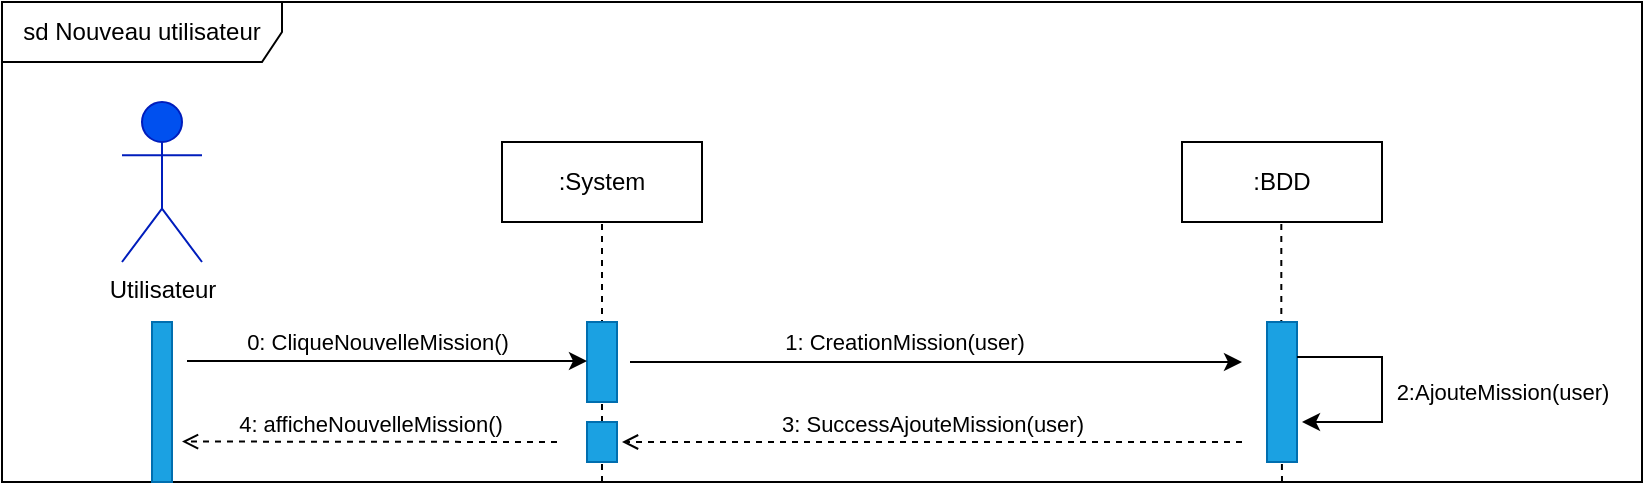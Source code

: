 <mxfile version="20.6.0" type="device"><diagram id="vlmesjNqkOxf7OD6vIUG" name="Page-1"><mxGraphModel dx="790" dy="784" grid="1" gridSize="10" guides="1" tooltips="1" connect="1" arrows="1" fold="1" page="1" pageScale="1" pageWidth="827" pageHeight="1169" math="0" shadow="0"><root><mxCell id="0"/><mxCell id="1" parent="0"/><mxCell id="A8i6C5ef9se-inbCdJMB-13" value="sd Nouveau utilisateur" style="shape=umlFrame;whiteSpace=wrap;html=1;fontColor=#000000;width=140;height=30;movable=1;resizable=1;rotatable=1;deletable=1;editable=1;connectable=1;" parent="1" vertex="1"><mxGeometry width="820" height="240" as="geometry"/></mxCell><mxCell id="A8i6C5ef9se-inbCdJMB-18" value="" style="shape=rect;dashed=0;shadow=0;html=1;whiteSpace=wrap;direction=south;horizontal=0;fontColor=#ffffff;fillColor=#1ba1e2;strokeColor=#006EAF;" parent="1" vertex="1"><mxGeometry x="75" y="160" width="10" height="80" as="geometry"/></mxCell><mxCell id="A8i6C5ef9se-inbCdJMB-25" value="" style="endArrow=none;dashed=1;html=1;rounded=0;fontColor=#000000;entryX=0.5;entryY=1;entryDx=0;entryDy=0;movable=1;resizable=1;rotatable=1;deletable=1;editable=1;connectable=1;" parent="1" target="A8i6C5ef9se-inbCdJMB-19" edge="1"><mxGeometry width="50" height="50" relative="1" as="geometry"><mxPoint x="300" y="240" as="sourcePoint"/><mxPoint x="440" y="260" as="targetPoint"/><Array as="points"><mxPoint x="300" y="160"/></Array></mxGeometry></mxCell><mxCell id="A8i6C5ef9se-inbCdJMB-43" value="" style="endArrow=none;dashed=1;html=1;rounded=0;fontColor=#000000;entryX=0.5;entryY=1;entryDx=0;entryDy=0;movable=1;resizable=1;rotatable=1;deletable=1;editable=1;connectable=1;" parent="1" edge="1"><mxGeometry width="50" height="50" relative="1" as="geometry"><mxPoint x="640" y="240" as="sourcePoint"/><mxPoint x="639.66" y="110" as="targetPoint"/><Array as="points"><mxPoint x="639.66" y="160"/></Array></mxGeometry></mxCell><mxCell id="A8i6C5ef9se-inbCdJMB-5" value="&lt;font color=&quot;#000000&quot;&gt;Utilisateur&lt;/font&gt;" style="shape=umlActor;verticalLabelPosition=bottom;verticalAlign=top;html=1;outlineConnect=0;fillColor=#0050ef;strokeColor=#001DBC;fontColor=#ffffff;" parent="1" vertex="1"><mxGeometry x="60" y="50" width="40" height="80" as="geometry"/></mxCell><mxCell id="A8i6C5ef9se-inbCdJMB-19" value=":System" style="whiteSpace=wrap;html=1;align=center;fontColor=#000000;" parent="1" vertex="1"><mxGeometry x="250" y="70" width="100" height="40" as="geometry"/></mxCell><mxCell id="A8i6C5ef9se-inbCdJMB-20" value=":BDD" style="whiteSpace=wrap;html=1;align=center;fontColor=#000000;" parent="1" vertex="1"><mxGeometry x="590" y="70" width="100" height="40" as="geometry"/></mxCell><mxCell id="A8i6C5ef9se-inbCdJMB-22" value="" style="shape=rect;dashed=0;shadow=0;html=1;whiteSpace=wrap;direction=south;horizontal=0;fontColor=#ffffff;fillColor=#1ba1e2;strokeColor=#006EAF;" parent="1" vertex="1"><mxGeometry x="292.5" y="160" width="15" height="40" as="geometry"/></mxCell><mxCell id="A8i6C5ef9se-inbCdJMB-42" value="" style="shape=rect;dashed=0;shadow=0;html=1;whiteSpace=wrap;direction=south;horizontal=0;fontColor=#ffffff;fillColor=#1ba1e2;strokeColor=#006EAF;" parent="1" vertex="1"><mxGeometry x="632.5" y="160" width="15" height="70" as="geometry"/></mxCell><mxCell id="A8i6C5ef9se-inbCdJMB-44" value="" style="endArrow=classic;html=1;rounded=0;fontColor=#000000;" parent="1" edge="1"><mxGeometry width="50" height="50" relative="1" as="geometry"><mxPoint x="314" y="180" as="sourcePoint"/><mxPoint x="620" y="180" as="targetPoint"/></mxGeometry></mxCell><mxCell id="A8i6C5ef9se-inbCdJMB-45" value="1: CreationMission(user)" style="edgeLabel;html=1;align=center;verticalAlign=middle;resizable=0;points=[];fontColor=#000000;" parent="A8i6C5ef9se-inbCdJMB-44" vertex="1" connectable="0"><mxGeometry x="-0.229" relative="1" as="geometry"><mxPoint x="19" y="-10" as="offset"/></mxGeometry></mxCell><mxCell id="A8i6C5ef9se-inbCdJMB-47" value="" style="edgeStyle=elbowEdgeStyle;elbow=horizontal;endArrow=classic;html=1;rounded=0;fontFamily=Helvetica;fontSize=12;fontColor=#000000;exitX=0.25;exitY=0;exitDx=0;exitDy=0;" parent="1" source="A8i6C5ef9se-inbCdJMB-42" edge="1"><mxGeometry width="50" height="50" relative="1" as="geometry"><mxPoint x="710" y="200" as="sourcePoint"/><mxPoint x="650" y="210" as="targetPoint"/><Array as="points"><mxPoint x="690" y="193"/></Array></mxGeometry></mxCell><mxCell id="A8i6C5ef9se-inbCdJMB-48" value="2:AjouteMission(user)" style="edgeLabel;html=1;align=center;verticalAlign=middle;resizable=0;points=[];fontSize=11;fontFamily=Helvetica;fontColor=#000000;" parent="A8i6C5ef9se-inbCdJMB-47" vertex="1" connectable="0"><mxGeometry x="-0.138" relative="1" as="geometry"><mxPoint x="60" y="10" as="offset"/></mxGeometry></mxCell><mxCell id="A8i6C5ef9se-inbCdJMB-49" value="" style="shape=rect;dashed=0;shadow=0;html=1;whiteSpace=wrap;direction=south;horizontal=0;fontColor=#ffffff;fillColor=#1ba1e2;strokeColor=#006EAF;" parent="1" vertex="1"><mxGeometry x="292.5" y="210" width="15" height="20" as="geometry"/></mxCell><mxCell id="A8i6C5ef9se-inbCdJMB-50" value="3: SuccessAjouteMission(user)" style="edgeStyle=none;html=1;endArrow=open;dashed=1;verticalAlign=bottom;rounded=0;fontFamily=Helvetica;fontSize=11;fontColor=#000000;" parent="1" edge="1"><mxGeometry width="160" relative="1" as="geometry"><mxPoint x="620" y="220" as="sourcePoint"/><mxPoint x="310" y="220" as="targetPoint"/></mxGeometry></mxCell><mxCell id="A8i6C5ef9se-inbCdJMB-89" value="" style="endArrow=classic;html=1;rounded=0;fontColor=#000000;" parent="1" edge="1"><mxGeometry width="50" height="50" relative="1" as="geometry"><mxPoint x="92.5" y="179.5" as="sourcePoint"/><mxPoint x="292.5" y="179.5" as="targetPoint"/></mxGeometry></mxCell><mxCell id="A8i6C5ef9se-inbCdJMB-90" value="0: CliqueNouvelleMission()&amp;nbsp;" style="edgeLabel;html=1;align=center;verticalAlign=middle;resizable=0;points=[];fontColor=#000000;" parent="A8i6C5ef9se-inbCdJMB-89" vertex="1" connectable="0"><mxGeometry x="-0.229" relative="1" as="geometry"><mxPoint x="19" y="-10" as="offset"/></mxGeometry></mxCell><mxCell id="A8i6C5ef9se-inbCdJMB-91" value="4: afficheNouvelleMission()" style="edgeStyle=none;html=1;endArrow=open;dashed=1;verticalAlign=bottom;rounded=0;fontFamily=Helvetica;fontSize=11;fontColor=#000000;" parent="1" edge="1"><mxGeometry width="160" relative="1" as="geometry"><mxPoint x="277.5" y="220" as="sourcePoint"/><mxPoint x="90" y="219.76" as="targetPoint"/></mxGeometry></mxCell></root></mxGraphModel></diagram></mxfile>